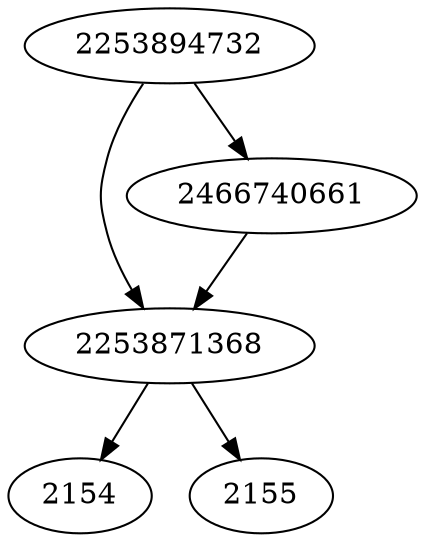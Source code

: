 strict digraph  {
2253871368;
2154;
2155;
2253894732;
2466740661;
2253871368 -> 2154;
2253871368 -> 2155;
2253894732 -> 2253871368;
2253894732 -> 2466740661;
2466740661 -> 2253871368;
}
